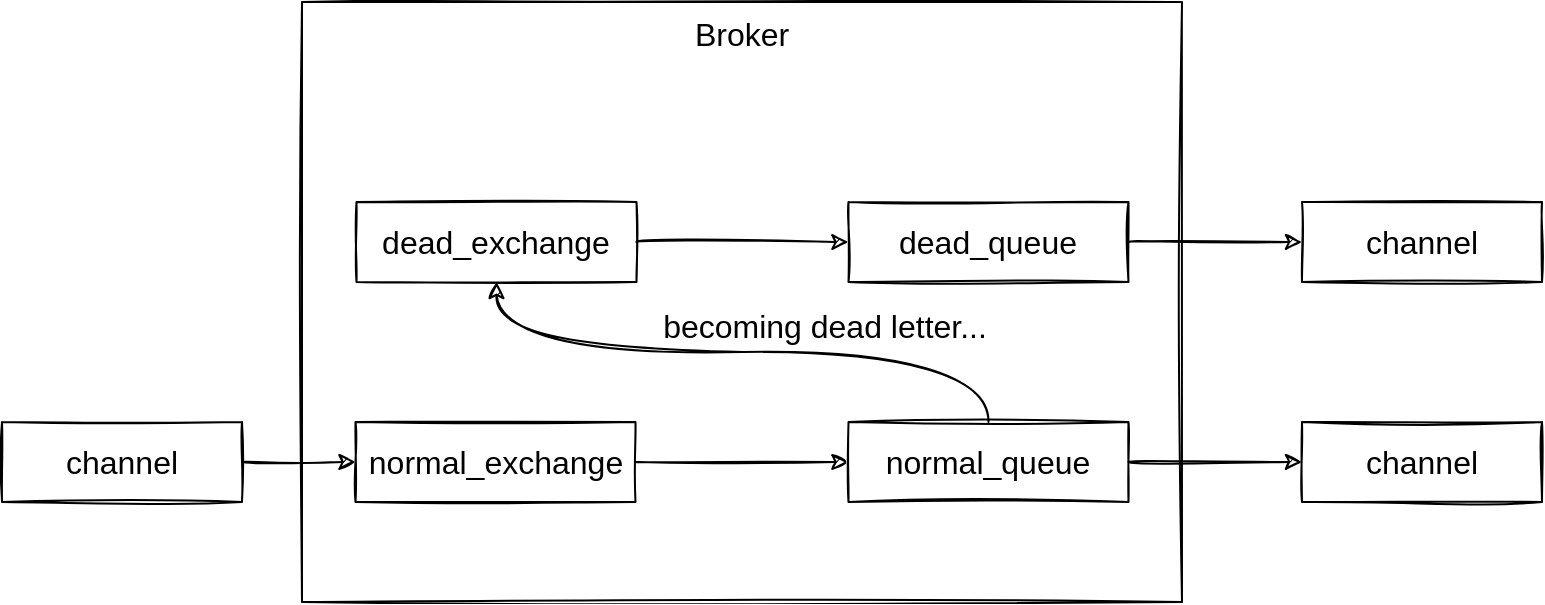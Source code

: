 <mxfile version="20.2.5" type="github"><diagram id="SWcpqzCKN2awPZI1QS5I" name="第 1 页"><mxGraphModel dx="1038" dy="579" grid="0" gridSize="10" guides="1" tooltips="1" connect="1" arrows="1" fold="1" page="1" pageScale="1" pageWidth="827" pageHeight="1169" math="0" shadow="0"><root><mxCell id="0"/><mxCell id="1" parent="0"/><mxCell id="T_DS2HulI1ANFaIMusxr-2" value="Broker" style="rounded=0;whiteSpace=wrap;html=1;verticalAlign=top;fontSize=16;sketch=1;" vertex="1" parent="1"><mxGeometry x="170" y="140" width="440" height="300" as="geometry"/></mxCell><mxCell id="T_DS2HulI1ANFaIMusxr-13" value="" style="edgeStyle=orthogonalEdgeStyle;rounded=0;orthogonalLoop=1;jettySize=auto;html=1;fontSize=16;fontStyle=0;sketch=1;curved=1;" edge="1" parent="1" source="T_DS2HulI1ANFaIMusxr-1" target="T_DS2HulI1ANFaIMusxr-7"><mxGeometry relative="1" as="geometry"/></mxCell><mxCell id="T_DS2HulI1ANFaIMusxr-1" value="dead_exchange" style="rounded=0;whiteSpace=wrap;html=1;fontSize=16;fontStyle=0;sketch=1;" vertex="1" parent="1"><mxGeometry x="197.25" y="240" width="140" height="40" as="geometry"/></mxCell><mxCell id="T_DS2HulI1ANFaIMusxr-18" value="" style="edgeStyle=orthogonalEdgeStyle;rounded=0;orthogonalLoop=1;jettySize=auto;html=1;fontSize=16;fontStyle=0;sketch=1;curved=1;" edge="1" parent="1" source="T_DS2HulI1ANFaIMusxr-3" target="T_DS2HulI1ANFaIMusxr-4"><mxGeometry relative="1" as="geometry"/></mxCell><mxCell id="T_DS2HulI1ANFaIMusxr-3" value="channel" style="rounded=0;whiteSpace=wrap;html=1;fontSize=16;fontStyle=0;sketch=1;" vertex="1" parent="1"><mxGeometry x="20" y="350" width="120" height="40" as="geometry"/></mxCell><mxCell id="T_DS2HulI1ANFaIMusxr-14" value="" style="edgeStyle=orthogonalEdgeStyle;rounded=0;orthogonalLoop=1;jettySize=auto;html=1;fontSize=16;fontStyle=0;sketch=1;curved=1;" edge="1" parent="1" source="T_DS2HulI1ANFaIMusxr-4" target="T_DS2HulI1ANFaIMusxr-6"><mxGeometry relative="1" as="geometry"/></mxCell><mxCell id="T_DS2HulI1ANFaIMusxr-4" value="normal_exchange" style="rounded=0;whiteSpace=wrap;html=1;fontSize=16;fontStyle=0;sketch=1;" vertex="1" parent="1"><mxGeometry x="196.75" y="350" width="140" height="40" as="geometry"/></mxCell><mxCell id="T_DS2HulI1ANFaIMusxr-12" value="" style="edgeStyle=orthogonalEdgeStyle;rounded=0;orthogonalLoop=1;jettySize=auto;html=1;fontSize=16;fontStyle=0;sketch=1;curved=1;" edge="1" parent="1" source="T_DS2HulI1ANFaIMusxr-6" target="T_DS2HulI1ANFaIMusxr-9"><mxGeometry relative="1" as="geometry"/></mxCell><mxCell id="T_DS2HulI1ANFaIMusxr-16" style="edgeStyle=orthogonalEdgeStyle;rounded=0;orthogonalLoop=1;jettySize=auto;html=1;exitX=0.5;exitY=0;exitDx=0;exitDy=0;entryX=0.5;entryY=1;entryDx=0;entryDy=0;fontSize=16;sketch=1;curved=1;" edge="1" parent="1" source="T_DS2HulI1ANFaIMusxr-6" target="T_DS2HulI1ANFaIMusxr-1"><mxGeometry relative="1" as="geometry"/></mxCell><mxCell id="T_DS2HulI1ANFaIMusxr-21" value="&lt;span style=&quot;&quot;&gt;becoming dead letter...&lt;/span&gt;" style="edgeLabel;html=1;align=center;verticalAlign=middle;resizable=0;points=[];fontSize=16;labelBackgroundColor=none;sketch=1;rounded=0;" vertex="1" connectable="0" parent="T_DS2HulI1ANFaIMusxr-16"><mxGeometry x="-0.206" y="1" relative="1" as="geometry"><mxPoint x="8" y="-14" as="offset"/></mxGeometry></mxCell><mxCell id="T_DS2HulI1ANFaIMusxr-6" value="normal_queue" style="rounded=0;whiteSpace=wrap;html=1;fontSize=16;fontStyle=0;sketch=1;" vertex="1" parent="1"><mxGeometry x="443.25" y="350" width="140" height="40" as="geometry"/></mxCell><mxCell id="T_DS2HulI1ANFaIMusxr-11" value="" style="edgeStyle=orthogonalEdgeStyle;rounded=0;orthogonalLoop=1;jettySize=auto;html=1;fontSize=16;fontStyle=0;sketch=1;curved=1;" edge="1" parent="1" source="T_DS2HulI1ANFaIMusxr-7" target="T_DS2HulI1ANFaIMusxr-8"><mxGeometry relative="1" as="geometry"/></mxCell><mxCell id="T_DS2HulI1ANFaIMusxr-7" value="dead_queue" style="rounded=0;whiteSpace=wrap;html=1;fontSize=16;fontStyle=0;sketch=1;" vertex="1" parent="1"><mxGeometry x="443.25" y="240" width="140" height="40" as="geometry"/></mxCell><mxCell id="T_DS2HulI1ANFaIMusxr-8" value="channel" style="rounded=0;whiteSpace=wrap;html=1;fontSize=16;fontStyle=0;sketch=1;" vertex="1" parent="1"><mxGeometry x="670" y="240" width="120" height="40" as="geometry"/></mxCell><mxCell id="T_DS2HulI1ANFaIMusxr-9" value="channel" style="rounded=0;whiteSpace=wrap;html=1;fontSize=16;fontStyle=0;sketch=1;" vertex="1" parent="1"><mxGeometry x="670" y="350" width="120" height="40" as="geometry"/></mxCell></root></mxGraphModel></diagram></mxfile>